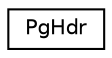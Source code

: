 digraph "Graphical Class Hierarchy"
{
 // LATEX_PDF_SIZE
  edge [fontname="Helvetica",fontsize="10",labelfontname="Helvetica",labelfontsize="10"];
  node [fontname="Helvetica",fontsize="10",shape=record];
  rankdir="LR";
  Node0 [label="PgHdr",height=0.2,width=0.4,color="black", fillcolor="white", style="filled",URL="$db/d1b/sqlite3_8c.html#dc/dea/structPgHdr",tooltip=" "];
}

